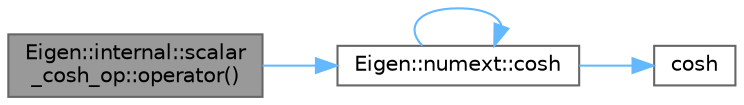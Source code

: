 digraph "Eigen::internal::scalar_cosh_op::operator()"
{
 // LATEX_PDF_SIZE
  bgcolor="transparent";
  edge [fontname=Helvetica,fontsize=10,labelfontname=Helvetica,labelfontsize=10];
  node [fontname=Helvetica,fontsize=10,shape=box,height=0.2,width=0.4];
  rankdir="LR";
  Node1 [id="Node000001",label="Eigen::internal::scalar\l_cosh_op::operator()",height=0.2,width=0.4,color="gray40", fillcolor="grey60", style="filled", fontcolor="black",tooltip=" "];
  Node1 -> Node2 [id="edge4_Node000001_Node000002",color="steelblue1",style="solid",tooltip=" "];
  Node2 [id="Node000002",label="Eigen::numext::cosh",height=0.2,width=0.4,color="grey40", fillcolor="white", style="filled",URL="$namespace_eigen_1_1numext.html#a8106cf9b0ce2c035ab58d6e4da0cd50c",tooltip=" "];
  Node2 -> Node3 [id="edge5_Node000002_Node000003",color="steelblue1",style="solid",tooltip=" "];
  Node3 [id="Node000003",label="cosh",height=0.2,width=0.4,color="grey40", fillcolor="white", style="filled",URL="$_array_cwise_unary_ops_8h.html#ada19e3b661917a4cd32736c1cead1a04",tooltip=" "];
  Node2 -> Node2 [id="edge6_Node000002_Node000002",color="steelblue1",style="solid",tooltip=" "];
}
